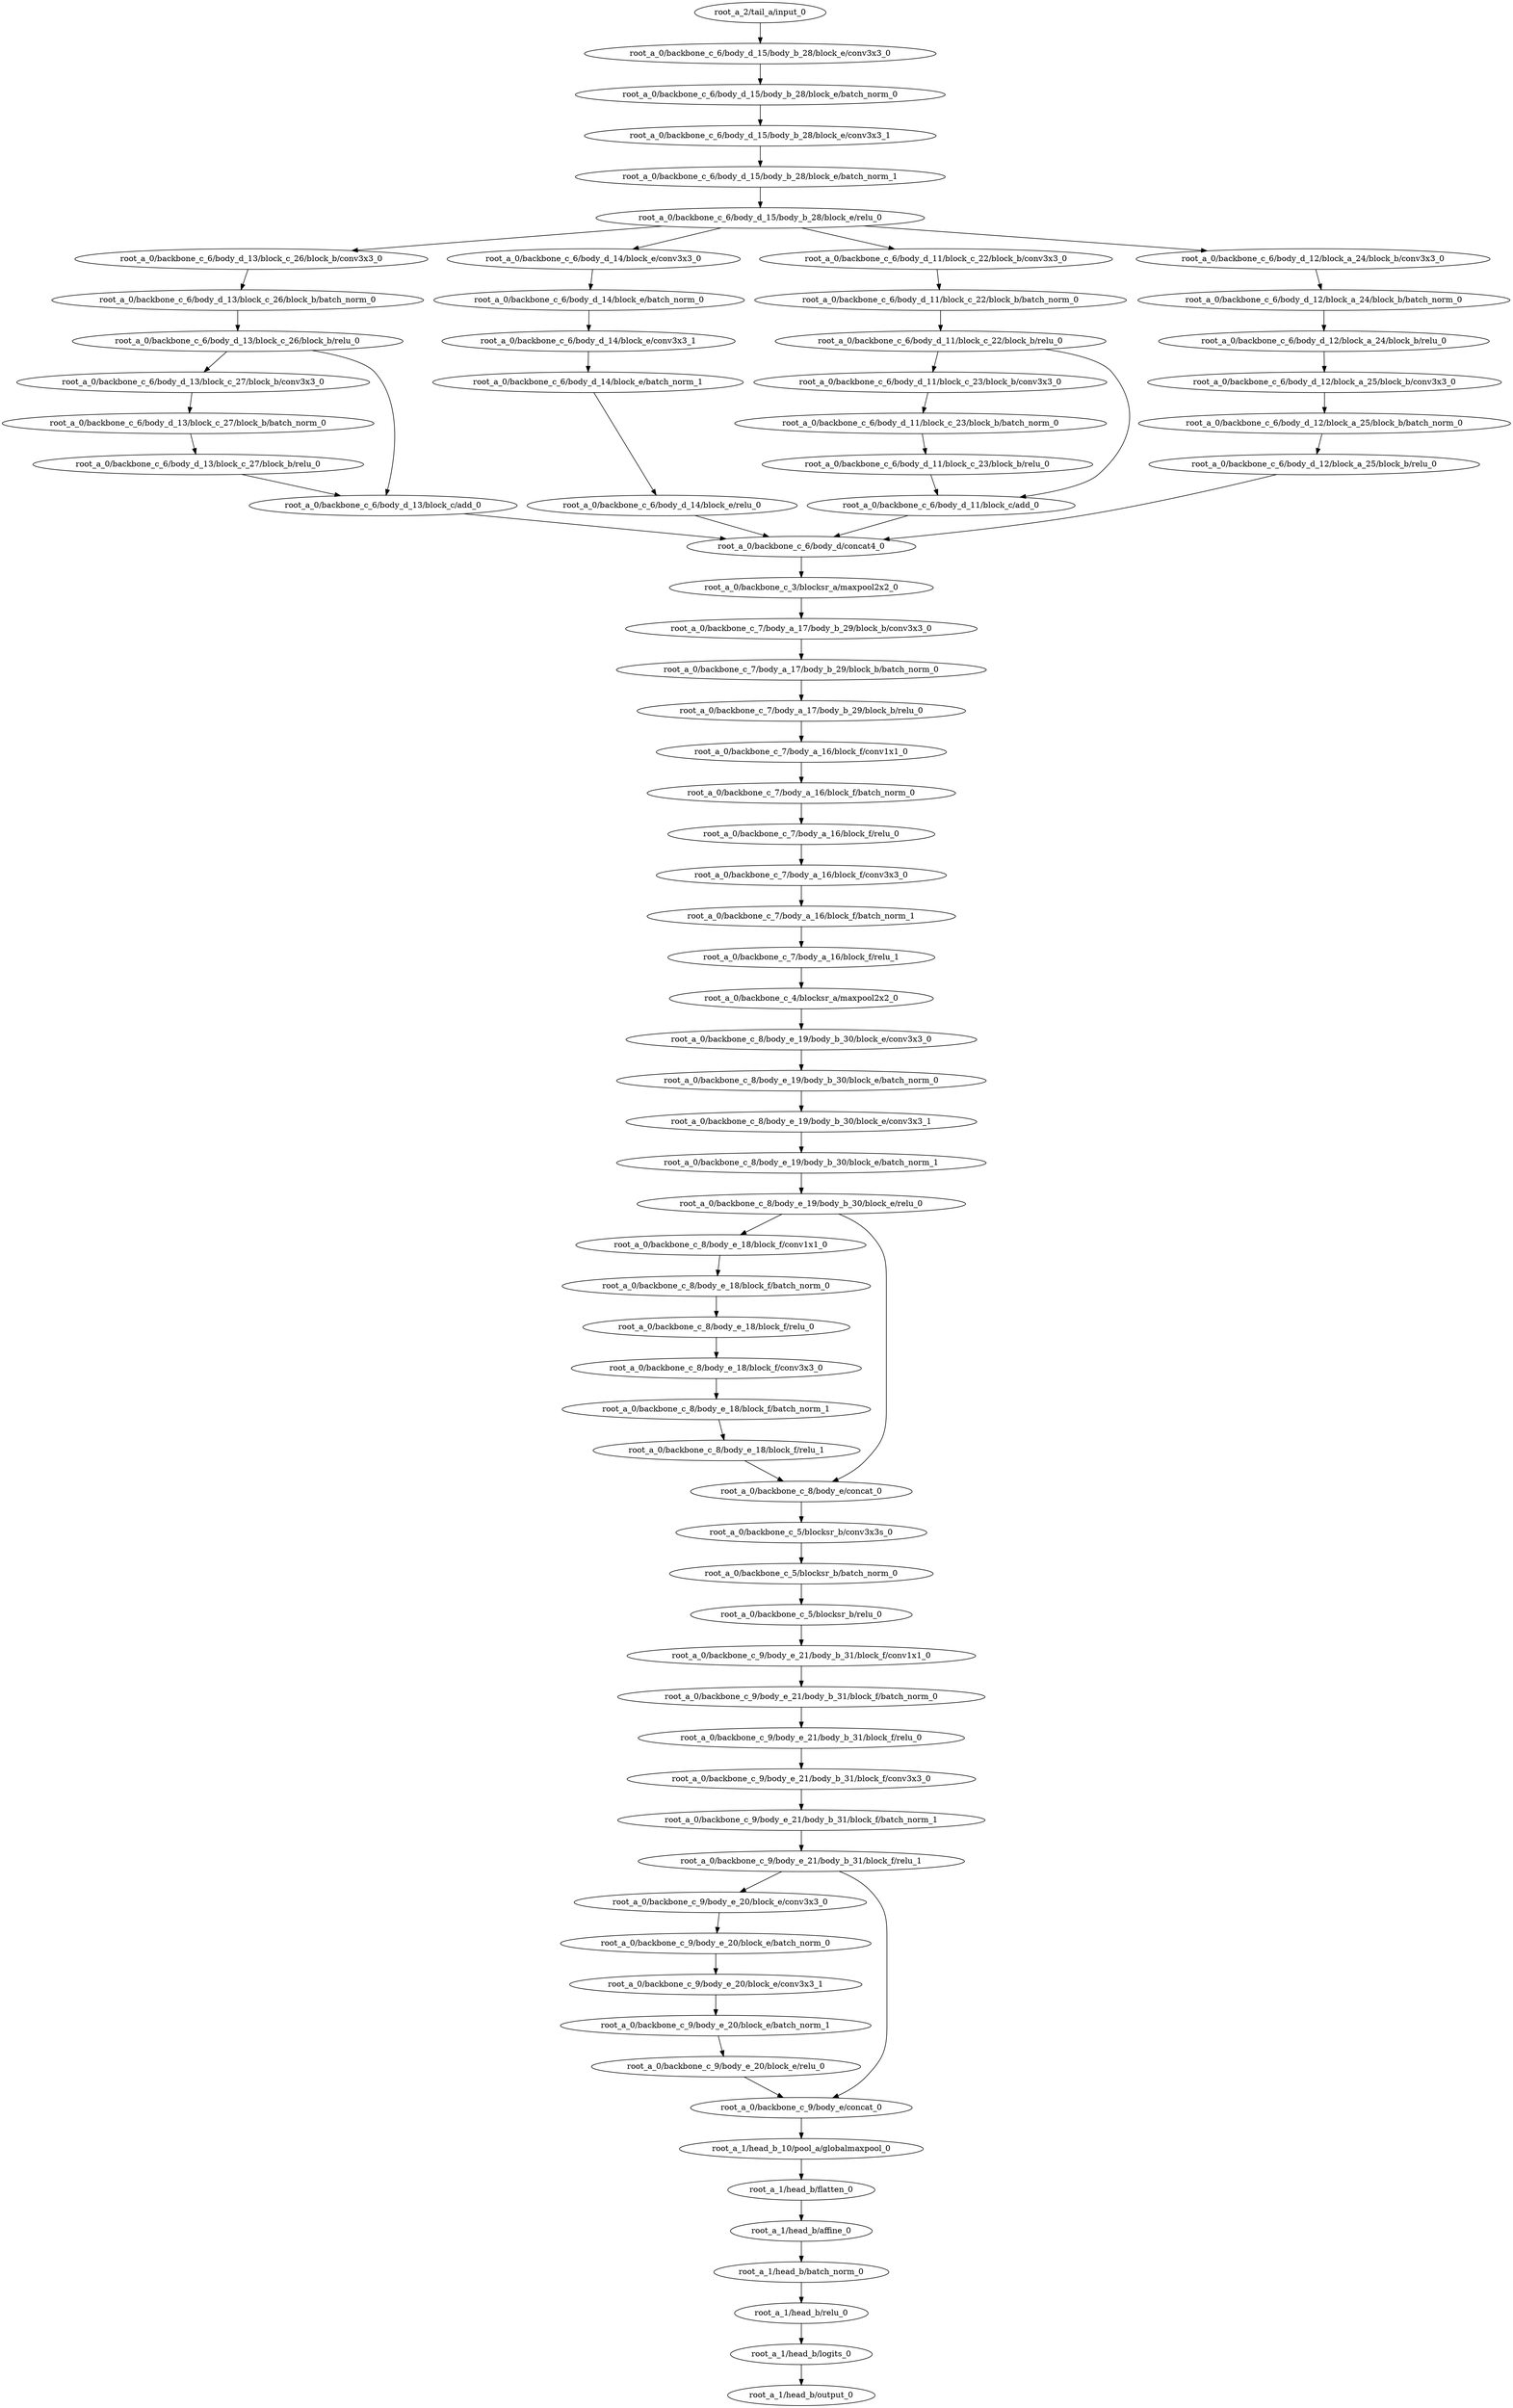digraph root_a {
	"root_a_2/tail_a/input_0"
	"root_a_0/backbone_c_6/body_d_15/body_b_28/block_e/conv3x3_0"
	"root_a_0/backbone_c_6/body_d_15/body_b_28/block_e/batch_norm_0"
	"root_a_0/backbone_c_6/body_d_15/body_b_28/block_e/conv3x3_1"
	"root_a_0/backbone_c_6/body_d_15/body_b_28/block_e/batch_norm_1"
	"root_a_0/backbone_c_6/body_d_15/body_b_28/block_e/relu_0"
	"root_a_0/backbone_c_6/body_d_13/block_c_26/block_b/conv3x3_0"
	"root_a_0/backbone_c_6/body_d_13/block_c_26/block_b/batch_norm_0"
	"root_a_0/backbone_c_6/body_d_13/block_c_26/block_b/relu_0"
	"root_a_0/backbone_c_6/body_d_13/block_c_27/block_b/conv3x3_0"
	"root_a_0/backbone_c_6/body_d_13/block_c_27/block_b/batch_norm_0"
	"root_a_0/backbone_c_6/body_d_13/block_c_27/block_b/relu_0"
	"root_a_0/backbone_c_6/body_d_13/block_c/add_0"
	"root_a_0/backbone_c_6/body_d_14/block_e/conv3x3_0"
	"root_a_0/backbone_c_6/body_d_14/block_e/batch_norm_0"
	"root_a_0/backbone_c_6/body_d_14/block_e/conv3x3_1"
	"root_a_0/backbone_c_6/body_d_14/block_e/batch_norm_1"
	"root_a_0/backbone_c_6/body_d_14/block_e/relu_0"
	"root_a_0/backbone_c_6/body_d_11/block_c_22/block_b/conv3x3_0"
	"root_a_0/backbone_c_6/body_d_11/block_c_22/block_b/batch_norm_0"
	"root_a_0/backbone_c_6/body_d_11/block_c_22/block_b/relu_0"
	"root_a_0/backbone_c_6/body_d_11/block_c_23/block_b/conv3x3_0"
	"root_a_0/backbone_c_6/body_d_11/block_c_23/block_b/batch_norm_0"
	"root_a_0/backbone_c_6/body_d_11/block_c_23/block_b/relu_0"
	"root_a_0/backbone_c_6/body_d_11/block_c/add_0"
	"root_a_0/backbone_c_6/body_d_12/block_a_24/block_b/conv3x3_0"
	"root_a_0/backbone_c_6/body_d_12/block_a_24/block_b/batch_norm_0"
	"root_a_0/backbone_c_6/body_d_12/block_a_24/block_b/relu_0"
	"root_a_0/backbone_c_6/body_d_12/block_a_25/block_b/conv3x3_0"
	"root_a_0/backbone_c_6/body_d_12/block_a_25/block_b/batch_norm_0"
	"root_a_0/backbone_c_6/body_d_12/block_a_25/block_b/relu_0"
	"root_a_0/backbone_c_6/body_d/concat4_0"
	"root_a_0/backbone_c_3/blocksr_a/maxpool2x2_0"
	"root_a_0/backbone_c_7/body_a_17/body_b_29/block_b/conv3x3_0"
	"root_a_0/backbone_c_7/body_a_17/body_b_29/block_b/batch_norm_0"
	"root_a_0/backbone_c_7/body_a_17/body_b_29/block_b/relu_0"
	"root_a_0/backbone_c_7/body_a_16/block_f/conv1x1_0"
	"root_a_0/backbone_c_7/body_a_16/block_f/batch_norm_0"
	"root_a_0/backbone_c_7/body_a_16/block_f/relu_0"
	"root_a_0/backbone_c_7/body_a_16/block_f/conv3x3_0"
	"root_a_0/backbone_c_7/body_a_16/block_f/batch_norm_1"
	"root_a_0/backbone_c_7/body_a_16/block_f/relu_1"
	"root_a_0/backbone_c_4/blocksr_a/maxpool2x2_0"
	"root_a_0/backbone_c_8/body_e_19/body_b_30/block_e/conv3x3_0"
	"root_a_0/backbone_c_8/body_e_19/body_b_30/block_e/batch_norm_0"
	"root_a_0/backbone_c_8/body_e_19/body_b_30/block_e/conv3x3_1"
	"root_a_0/backbone_c_8/body_e_19/body_b_30/block_e/batch_norm_1"
	"root_a_0/backbone_c_8/body_e_19/body_b_30/block_e/relu_0"
	"root_a_0/backbone_c_8/body_e_18/block_f/conv1x1_0"
	"root_a_0/backbone_c_8/body_e_18/block_f/batch_norm_0"
	"root_a_0/backbone_c_8/body_e_18/block_f/relu_0"
	"root_a_0/backbone_c_8/body_e_18/block_f/conv3x3_0"
	"root_a_0/backbone_c_8/body_e_18/block_f/batch_norm_1"
	"root_a_0/backbone_c_8/body_e_18/block_f/relu_1"
	"root_a_0/backbone_c_8/body_e/concat_0"
	"root_a_0/backbone_c_5/blocksr_b/conv3x3s_0"
	"root_a_0/backbone_c_5/blocksr_b/batch_norm_0"
	"root_a_0/backbone_c_5/blocksr_b/relu_0"
	"root_a_0/backbone_c_9/body_e_21/body_b_31/block_f/conv1x1_0"
	"root_a_0/backbone_c_9/body_e_21/body_b_31/block_f/batch_norm_0"
	"root_a_0/backbone_c_9/body_e_21/body_b_31/block_f/relu_0"
	"root_a_0/backbone_c_9/body_e_21/body_b_31/block_f/conv3x3_0"
	"root_a_0/backbone_c_9/body_e_21/body_b_31/block_f/batch_norm_1"
	"root_a_0/backbone_c_9/body_e_21/body_b_31/block_f/relu_1"
	"root_a_0/backbone_c_9/body_e_20/block_e/conv3x3_0"
	"root_a_0/backbone_c_9/body_e_20/block_e/batch_norm_0"
	"root_a_0/backbone_c_9/body_e_20/block_e/conv3x3_1"
	"root_a_0/backbone_c_9/body_e_20/block_e/batch_norm_1"
	"root_a_0/backbone_c_9/body_e_20/block_e/relu_0"
	"root_a_0/backbone_c_9/body_e/concat_0"
	"root_a_1/head_b_10/pool_a/globalmaxpool_0"
	"root_a_1/head_b/flatten_0"
	"root_a_1/head_b/affine_0"
	"root_a_1/head_b/batch_norm_0"
	"root_a_1/head_b/relu_0"
	"root_a_1/head_b/logits_0"
	"root_a_1/head_b/output_0"

	"root_a_2/tail_a/input_0" -> "root_a_0/backbone_c_6/body_d_15/body_b_28/block_e/conv3x3_0"
	"root_a_0/backbone_c_6/body_d_15/body_b_28/block_e/conv3x3_0" -> "root_a_0/backbone_c_6/body_d_15/body_b_28/block_e/batch_norm_0"
	"root_a_0/backbone_c_6/body_d_15/body_b_28/block_e/batch_norm_0" -> "root_a_0/backbone_c_6/body_d_15/body_b_28/block_e/conv3x3_1"
	"root_a_0/backbone_c_6/body_d_15/body_b_28/block_e/conv3x3_1" -> "root_a_0/backbone_c_6/body_d_15/body_b_28/block_e/batch_norm_1"
	"root_a_0/backbone_c_6/body_d_15/body_b_28/block_e/batch_norm_1" -> "root_a_0/backbone_c_6/body_d_15/body_b_28/block_e/relu_0"
	"root_a_0/backbone_c_6/body_d_15/body_b_28/block_e/relu_0" -> "root_a_0/backbone_c_6/body_d_13/block_c_26/block_b/conv3x3_0"
	"root_a_0/backbone_c_6/body_d_13/block_c_26/block_b/conv3x3_0" -> "root_a_0/backbone_c_6/body_d_13/block_c_26/block_b/batch_norm_0"
	"root_a_0/backbone_c_6/body_d_13/block_c_26/block_b/batch_norm_0" -> "root_a_0/backbone_c_6/body_d_13/block_c_26/block_b/relu_0"
	"root_a_0/backbone_c_6/body_d_13/block_c_26/block_b/relu_0" -> "root_a_0/backbone_c_6/body_d_13/block_c_27/block_b/conv3x3_0"
	"root_a_0/backbone_c_6/body_d_13/block_c_27/block_b/conv3x3_0" -> "root_a_0/backbone_c_6/body_d_13/block_c_27/block_b/batch_norm_0"
	"root_a_0/backbone_c_6/body_d_13/block_c_27/block_b/batch_norm_0" -> "root_a_0/backbone_c_6/body_d_13/block_c_27/block_b/relu_0"
	"root_a_0/backbone_c_6/body_d_13/block_c_26/block_b/relu_0" -> "root_a_0/backbone_c_6/body_d_13/block_c/add_0"
	"root_a_0/backbone_c_6/body_d_13/block_c_27/block_b/relu_0" -> "root_a_0/backbone_c_6/body_d_13/block_c/add_0"
	"root_a_0/backbone_c_6/body_d_15/body_b_28/block_e/relu_0" -> "root_a_0/backbone_c_6/body_d_14/block_e/conv3x3_0"
	"root_a_0/backbone_c_6/body_d_14/block_e/conv3x3_0" -> "root_a_0/backbone_c_6/body_d_14/block_e/batch_norm_0"
	"root_a_0/backbone_c_6/body_d_14/block_e/batch_norm_0" -> "root_a_0/backbone_c_6/body_d_14/block_e/conv3x3_1"
	"root_a_0/backbone_c_6/body_d_14/block_e/conv3x3_1" -> "root_a_0/backbone_c_6/body_d_14/block_e/batch_norm_1"
	"root_a_0/backbone_c_6/body_d_14/block_e/batch_norm_1" -> "root_a_0/backbone_c_6/body_d_14/block_e/relu_0"
	"root_a_0/backbone_c_6/body_d_15/body_b_28/block_e/relu_0" -> "root_a_0/backbone_c_6/body_d_11/block_c_22/block_b/conv3x3_0"
	"root_a_0/backbone_c_6/body_d_11/block_c_22/block_b/conv3x3_0" -> "root_a_0/backbone_c_6/body_d_11/block_c_22/block_b/batch_norm_0"
	"root_a_0/backbone_c_6/body_d_11/block_c_22/block_b/batch_norm_0" -> "root_a_0/backbone_c_6/body_d_11/block_c_22/block_b/relu_0"
	"root_a_0/backbone_c_6/body_d_11/block_c_22/block_b/relu_0" -> "root_a_0/backbone_c_6/body_d_11/block_c_23/block_b/conv3x3_0"
	"root_a_0/backbone_c_6/body_d_11/block_c_23/block_b/conv3x3_0" -> "root_a_0/backbone_c_6/body_d_11/block_c_23/block_b/batch_norm_0"
	"root_a_0/backbone_c_6/body_d_11/block_c_23/block_b/batch_norm_0" -> "root_a_0/backbone_c_6/body_d_11/block_c_23/block_b/relu_0"
	"root_a_0/backbone_c_6/body_d_11/block_c_23/block_b/relu_0" -> "root_a_0/backbone_c_6/body_d_11/block_c/add_0"
	"root_a_0/backbone_c_6/body_d_11/block_c_22/block_b/relu_0" -> "root_a_0/backbone_c_6/body_d_11/block_c/add_0"
	"root_a_0/backbone_c_6/body_d_15/body_b_28/block_e/relu_0" -> "root_a_0/backbone_c_6/body_d_12/block_a_24/block_b/conv3x3_0"
	"root_a_0/backbone_c_6/body_d_12/block_a_24/block_b/conv3x3_0" -> "root_a_0/backbone_c_6/body_d_12/block_a_24/block_b/batch_norm_0"
	"root_a_0/backbone_c_6/body_d_12/block_a_24/block_b/batch_norm_0" -> "root_a_0/backbone_c_6/body_d_12/block_a_24/block_b/relu_0"
	"root_a_0/backbone_c_6/body_d_12/block_a_24/block_b/relu_0" -> "root_a_0/backbone_c_6/body_d_12/block_a_25/block_b/conv3x3_0"
	"root_a_0/backbone_c_6/body_d_12/block_a_25/block_b/conv3x3_0" -> "root_a_0/backbone_c_6/body_d_12/block_a_25/block_b/batch_norm_0"
	"root_a_0/backbone_c_6/body_d_12/block_a_25/block_b/batch_norm_0" -> "root_a_0/backbone_c_6/body_d_12/block_a_25/block_b/relu_0"
	"root_a_0/backbone_c_6/body_d_13/block_c/add_0" -> "root_a_0/backbone_c_6/body_d/concat4_0"
	"root_a_0/backbone_c_6/body_d_14/block_e/relu_0" -> "root_a_0/backbone_c_6/body_d/concat4_0"
	"root_a_0/backbone_c_6/body_d_11/block_c/add_0" -> "root_a_0/backbone_c_6/body_d/concat4_0"
	"root_a_0/backbone_c_6/body_d_12/block_a_25/block_b/relu_0" -> "root_a_0/backbone_c_6/body_d/concat4_0"
	"root_a_0/backbone_c_6/body_d/concat4_0" -> "root_a_0/backbone_c_3/blocksr_a/maxpool2x2_0"
	"root_a_0/backbone_c_3/blocksr_a/maxpool2x2_0" -> "root_a_0/backbone_c_7/body_a_17/body_b_29/block_b/conv3x3_0"
	"root_a_0/backbone_c_7/body_a_17/body_b_29/block_b/conv3x3_0" -> "root_a_0/backbone_c_7/body_a_17/body_b_29/block_b/batch_norm_0"
	"root_a_0/backbone_c_7/body_a_17/body_b_29/block_b/batch_norm_0" -> "root_a_0/backbone_c_7/body_a_17/body_b_29/block_b/relu_0"
	"root_a_0/backbone_c_7/body_a_17/body_b_29/block_b/relu_0" -> "root_a_0/backbone_c_7/body_a_16/block_f/conv1x1_0"
	"root_a_0/backbone_c_7/body_a_16/block_f/conv1x1_0" -> "root_a_0/backbone_c_7/body_a_16/block_f/batch_norm_0"
	"root_a_0/backbone_c_7/body_a_16/block_f/batch_norm_0" -> "root_a_0/backbone_c_7/body_a_16/block_f/relu_0"
	"root_a_0/backbone_c_7/body_a_16/block_f/relu_0" -> "root_a_0/backbone_c_7/body_a_16/block_f/conv3x3_0"
	"root_a_0/backbone_c_7/body_a_16/block_f/conv3x3_0" -> "root_a_0/backbone_c_7/body_a_16/block_f/batch_norm_1"
	"root_a_0/backbone_c_7/body_a_16/block_f/batch_norm_1" -> "root_a_0/backbone_c_7/body_a_16/block_f/relu_1"
	"root_a_0/backbone_c_7/body_a_16/block_f/relu_1" -> "root_a_0/backbone_c_4/blocksr_a/maxpool2x2_0"
	"root_a_0/backbone_c_4/blocksr_a/maxpool2x2_0" -> "root_a_0/backbone_c_8/body_e_19/body_b_30/block_e/conv3x3_0"
	"root_a_0/backbone_c_8/body_e_19/body_b_30/block_e/conv3x3_0" -> "root_a_0/backbone_c_8/body_e_19/body_b_30/block_e/batch_norm_0"
	"root_a_0/backbone_c_8/body_e_19/body_b_30/block_e/batch_norm_0" -> "root_a_0/backbone_c_8/body_e_19/body_b_30/block_e/conv3x3_1"
	"root_a_0/backbone_c_8/body_e_19/body_b_30/block_e/conv3x3_1" -> "root_a_0/backbone_c_8/body_e_19/body_b_30/block_e/batch_norm_1"
	"root_a_0/backbone_c_8/body_e_19/body_b_30/block_e/batch_norm_1" -> "root_a_0/backbone_c_8/body_e_19/body_b_30/block_e/relu_0"
	"root_a_0/backbone_c_8/body_e_19/body_b_30/block_e/relu_0" -> "root_a_0/backbone_c_8/body_e_18/block_f/conv1x1_0"
	"root_a_0/backbone_c_8/body_e_18/block_f/conv1x1_0" -> "root_a_0/backbone_c_8/body_e_18/block_f/batch_norm_0"
	"root_a_0/backbone_c_8/body_e_18/block_f/batch_norm_0" -> "root_a_0/backbone_c_8/body_e_18/block_f/relu_0"
	"root_a_0/backbone_c_8/body_e_18/block_f/relu_0" -> "root_a_0/backbone_c_8/body_e_18/block_f/conv3x3_0"
	"root_a_0/backbone_c_8/body_e_18/block_f/conv3x3_0" -> "root_a_0/backbone_c_8/body_e_18/block_f/batch_norm_1"
	"root_a_0/backbone_c_8/body_e_18/block_f/batch_norm_1" -> "root_a_0/backbone_c_8/body_e_18/block_f/relu_1"
	"root_a_0/backbone_c_8/body_e_18/block_f/relu_1" -> "root_a_0/backbone_c_8/body_e/concat_0"
	"root_a_0/backbone_c_8/body_e_19/body_b_30/block_e/relu_0" -> "root_a_0/backbone_c_8/body_e/concat_0"
	"root_a_0/backbone_c_8/body_e/concat_0" -> "root_a_0/backbone_c_5/blocksr_b/conv3x3s_0"
	"root_a_0/backbone_c_5/blocksr_b/conv3x3s_0" -> "root_a_0/backbone_c_5/blocksr_b/batch_norm_0"
	"root_a_0/backbone_c_5/blocksr_b/batch_norm_0" -> "root_a_0/backbone_c_5/blocksr_b/relu_0"
	"root_a_0/backbone_c_5/blocksr_b/relu_0" -> "root_a_0/backbone_c_9/body_e_21/body_b_31/block_f/conv1x1_0"
	"root_a_0/backbone_c_9/body_e_21/body_b_31/block_f/conv1x1_0" -> "root_a_0/backbone_c_9/body_e_21/body_b_31/block_f/batch_norm_0"
	"root_a_0/backbone_c_9/body_e_21/body_b_31/block_f/batch_norm_0" -> "root_a_0/backbone_c_9/body_e_21/body_b_31/block_f/relu_0"
	"root_a_0/backbone_c_9/body_e_21/body_b_31/block_f/relu_0" -> "root_a_0/backbone_c_9/body_e_21/body_b_31/block_f/conv3x3_0"
	"root_a_0/backbone_c_9/body_e_21/body_b_31/block_f/conv3x3_0" -> "root_a_0/backbone_c_9/body_e_21/body_b_31/block_f/batch_norm_1"
	"root_a_0/backbone_c_9/body_e_21/body_b_31/block_f/batch_norm_1" -> "root_a_0/backbone_c_9/body_e_21/body_b_31/block_f/relu_1"
	"root_a_0/backbone_c_9/body_e_21/body_b_31/block_f/relu_1" -> "root_a_0/backbone_c_9/body_e_20/block_e/conv3x3_0"
	"root_a_0/backbone_c_9/body_e_20/block_e/conv3x3_0" -> "root_a_0/backbone_c_9/body_e_20/block_e/batch_norm_0"
	"root_a_0/backbone_c_9/body_e_20/block_e/batch_norm_0" -> "root_a_0/backbone_c_9/body_e_20/block_e/conv3x3_1"
	"root_a_0/backbone_c_9/body_e_20/block_e/conv3x3_1" -> "root_a_0/backbone_c_9/body_e_20/block_e/batch_norm_1"
	"root_a_0/backbone_c_9/body_e_20/block_e/batch_norm_1" -> "root_a_0/backbone_c_9/body_e_20/block_e/relu_0"
	"root_a_0/backbone_c_9/body_e_20/block_e/relu_0" -> "root_a_0/backbone_c_9/body_e/concat_0"
	"root_a_0/backbone_c_9/body_e_21/body_b_31/block_f/relu_1" -> "root_a_0/backbone_c_9/body_e/concat_0"
	"root_a_0/backbone_c_9/body_e/concat_0" -> "root_a_1/head_b_10/pool_a/globalmaxpool_0"
	"root_a_1/head_b_10/pool_a/globalmaxpool_0" -> "root_a_1/head_b/flatten_0"
	"root_a_1/head_b/flatten_0" -> "root_a_1/head_b/affine_0"
	"root_a_1/head_b/affine_0" -> "root_a_1/head_b/batch_norm_0"
	"root_a_1/head_b/batch_norm_0" -> "root_a_1/head_b/relu_0"
	"root_a_1/head_b/relu_0" -> "root_a_1/head_b/logits_0"
	"root_a_1/head_b/logits_0" -> "root_a_1/head_b/output_0"

}